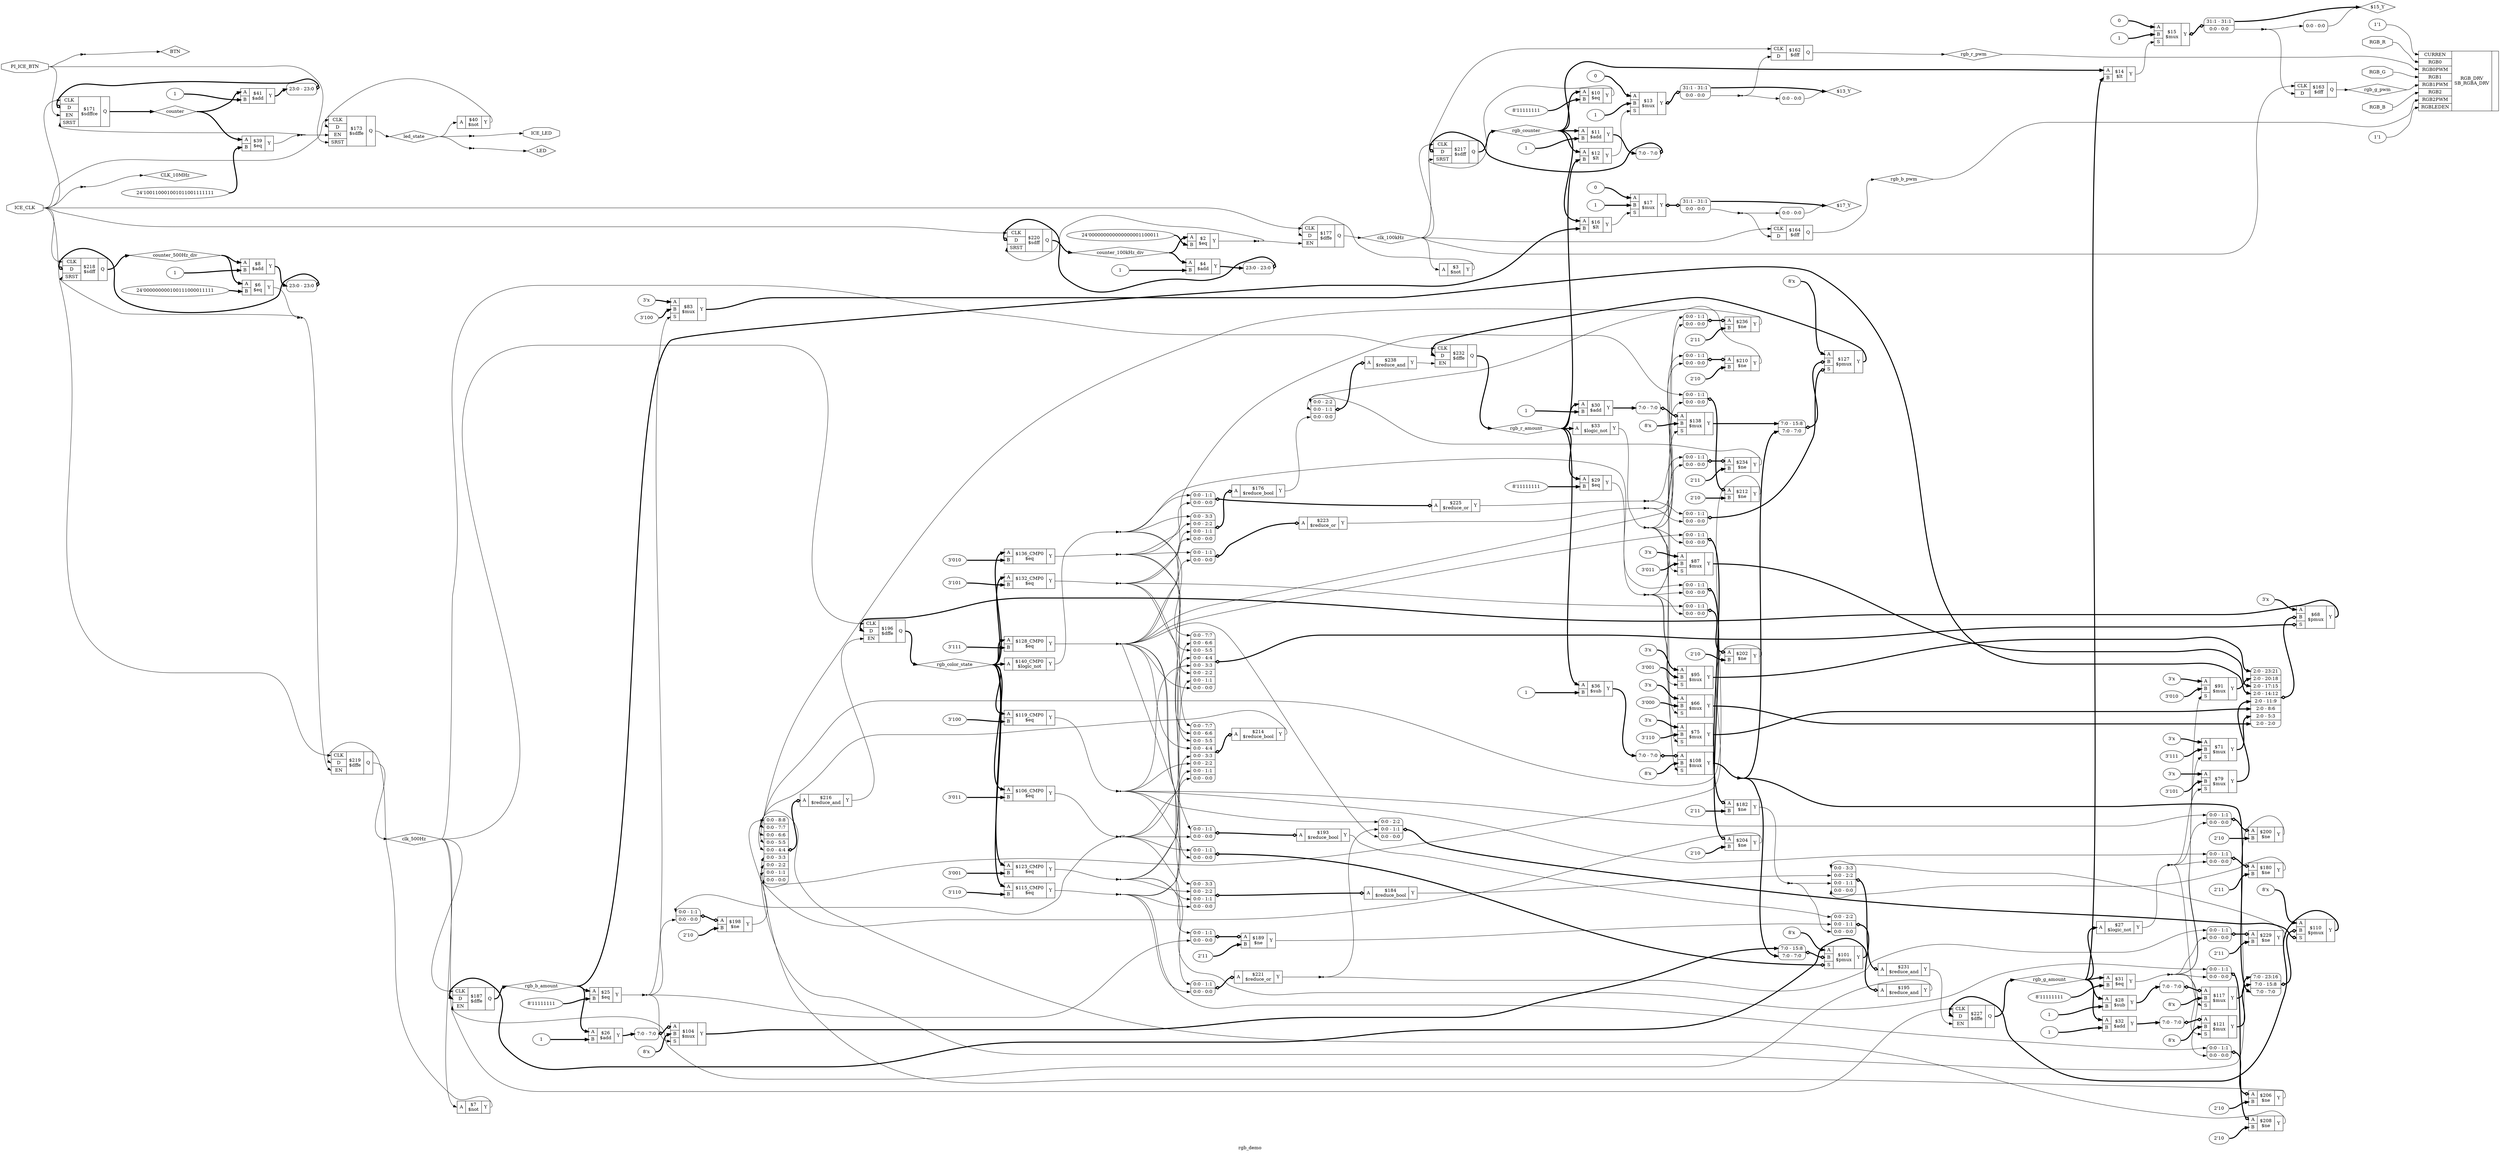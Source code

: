digraph "rgb_demo" {
label="rgb_demo";
rankdir="LR";
remincross=true;
n81 [ shape=diamond, label="BTN", color="black", fontcolor="black"];
n82 [ shape=diamond, label="CLK_10MHz", color="black", fontcolor="black"];
n83 [ shape=octagon, label="ICE_CLK", color="black", fontcolor="black"];
n84 [ shape=octagon, label="ICE_LED", color="black", fontcolor="black"];
n85 [ shape=diamond, label="LED", color="black", fontcolor="black"];
n86 [ shape=octagon, label="PI_ICE_BTN", color="black", fontcolor="black"];
n87 [ shape=octagon, label="RGB_B", color="black", fontcolor="black"];
n88 [ shape=octagon, label="RGB_G", color="black", fontcolor="black"];
n89 [ shape=octagon, label="RGB_R", color="black", fontcolor="black"];
n90 [ shape=diamond, label="clk_100kHz", color="black", fontcolor="black"];
n91 [ shape=diamond, label="clk_500Hz", color="black", fontcolor="black"];
n92 [ shape=diamond, label="counter", color="black", fontcolor="black"];
n93 [ shape=diamond, label="counter_100kHz_div", color="black", fontcolor="black"];
n94 [ shape=diamond, label="counter_500Hz_div", color="black", fontcolor="black"];
n95 [ shape=diamond, label="led_state", color="black", fontcolor="black"];
n96 [ shape=diamond, label="rgb_b_amount", color="black", fontcolor="black"];
n97 [ shape=diamond, label="rgb_b_pwm", color="black", fontcolor="black"];
n98 [ shape=diamond, label="rgb_color_state", color="black", fontcolor="black"];
n99 [ shape=diamond, label="rgb_counter", color="black", fontcolor="black"];
n100 [ shape=diamond, label="rgb_g_amount", color="black", fontcolor="black"];
n101 [ shape=diamond, label="rgb_g_pwm", color="black", fontcolor="black"];
n102 [ shape=diamond, label="rgb_r_amount", color="black", fontcolor="black"];
n103 [ shape=diamond, label="rgb_r_pwm", color="black", fontcolor="black"];
v0 [ label="1" ];
c107 [ shape=record, label="{{<p104> A|<p105> B}|$26\n$add|{<p106> Y}}",  ];
v1 [ label="1" ];
c108 [ shape=record, label="{{<p104> A|<p105> B}|$30\n$add|{<p106> Y}}",  ];
v2 [ label="1" ];
c109 [ shape=record, label="{{<p104> A|<p105> B}|$32\n$add|{<p106> Y}}",  ];
v3 [ label="1" ];
c110 [ shape=record, label="{{<p104> A|<p105> B}|$41\n$add|{<p106> Y}}",  ];
v4 [ label="1" ];
c111 [ shape=record, label="{{<p104> A|<p105> B}|$4\n$add|{<p106> Y}}",  ];
v5 [ label="1" ];
c112 [ shape=record, label="{{<p104> A|<p105> B}|$8\n$add|{<p106> Y}}",  ];
v6 [ label="1" ];
c113 [ shape=record, label="{{<p104> A|<p105> B}|$11\n$add|{<p106> Y}}",  ];
c119 [ shape=record, label="{{<p114> CLK|<p115> D|<p116> EN|<p117> SRST}|$171\n$sdffce|{<p118> Q}}",  ];
x7 [ shape=record, style=rounded, label="<s0> 23:0 - 23:0 ", color="black", fontcolor="black" ];
x7:e -> c119:p115:w [arrowhead=odiamond, arrowtail=odiamond, dir=both, color="black", fontcolor="black", style="setlinewidth(3)", label=""];
c120 [ shape=record, label="{{<p114> CLK|<p115> D|<p116> EN|<p117> SRST}|$173\n$sdffe|{<p118> Q}}",  ];
c121 [ shape=record, label="{{<p114> CLK|<p115> D|<p116> EN}|$177\n$dffe|{<p118> Q}}",  ];
c122 [ shape=record, label="{{<p114> CLK|<p115> D|<p116> EN}|$187\n$dffe|{<p118> Q}}",  ];
c123 [ shape=record, label="{{<p114> CLK|<p115> D|<p116> EN}|$196\n$dffe|{<p118> Q}}",  ];
c124 [ shape=record, label="{{<p114> CLK|<p115> D|<p117> SRST}|$217\n$sdff|{<p118> Q}}",  ];
x8 [ shape=record, style=rounded, label="<s0> 7:0 - 7:0 ", color="black", fontcolor="black" ];
x8:e -> c124:p115:w [arrowhead=odiamond, arrowtail=odiamond, dir=both, color="black", fontcolor="black", style="setlinewidth(3)", label=""];
c125 [ shape=record, label="{{<p114> CLK|<p115> D|<p117> SRST}|$218\n$sdff|{<p118> Q}}",  ];
x9 [ shape=record, style=rounded, label="<s0> 23:0 - 23:0 ", color="black", fontcolor="black" ];
x9:e -> c125:p115:w [arrowhead=odiamond, arrowtail=odiamond, dir=both, color="black", fontcolor="black", style="setlinewidth(3)", label=""];
c126 [ shape=record, label="{{<p114> CLK|<p115> D|<p116> EN}|$219\n$dffe|{<p118> Q}}",  ];
c127 [ shape=record, label="{{<p114> CLK|<p115> D|<p117> SRST}|$220\n$sdff|{<p118> Q}}",  ];
x10 [ shape=record, style=rounded, label="<s0> 23:0 - 23:0 ", color="black", fontcolor="black" ];
x10:e -> c127:p115:w [arrowhead=odiamond, arrowtail=odiamond, dir=both, color="black", fontcolor="black", style="setlinewidth(3)", label=""];
c128 [ shape=record, label="{{<p114> CLK|<p115> D|<p116> EN}|$227\n$dffe|{<p118> Q}}",  ];
c129 [ shape=record, label="{{<p114> CLK|<p115> D|<p116> EN}|$232\n$dffe|{<p118> Q}}",  ];
c130 [ shape=record, label="{{<p104> A}|$176\n$reduce_bool|{<p106> Y}}",  ];
x11 [ shape=record, style=rounded, label="<s3> 0:0 - 3:3 |<s2> 0:0 - 2:2 |<s1> 0:0 - 1:1 |<s0> 0:0 - 0:0 ", color="black", fontcolor="black" ];
x11:e -> c130:p104:w [arrowhead=odiamond, arrowtail=odiamond, dir=both, color="black", fontcolor="black", style="setlinewidth(3)", label=""];
v13 [ label="2'11" ];
c131 [ shape=record, label="{{<p104> A|<p105> B}|$180\n$ne|{<p106> Y}}",  ];
x12 [ shape=record, style=rounded, label="<s1> 0:0 - 1:1 |<s0> 0:0 - 0:0 ", color="black", fontcolor="black" ];
x12:e -> c131:p104:w [arrowhead=odiamond, arrowtail=odiamond, dir=both, color="black", fontcolor="black", style="setlinewidth(3)", label=""];
v15 [ label="2'11" ];
c132 [ shape=record, label="{{<p104> A|<p105> B}|$182\n$ne|{<p106> Y}}",  ];
x14 [ shape=record, style=rounded, label="<s1> 0:0 - 1:1 |<s0> 0:0 - 0:0 ", color="black", fontcolor="black" ];
x14:e -> c132:p104:w [arrowhead=odiamond, arrowtail=odiamond, dir=both, color="black", fontcolor="black", style="setlinewidth(3)", label=""];
c133 [ shape=record, label="{{<p104> A}|$184\n$reduce_bool|{<p106> Y}}",  ];
x16 [ shape=record, style=rounded, label="<s3> 0:0 - 3:3 |<s2> 0:0 - 2:2 |<s1> 0:0 - 1:1 |<s0> 0:0 - 0:0 ", color="black", fontcolor="black" ];
x16:e -> c133:p104:w [arrowhead=odiamond, arrowtail=odiamond, dir=both, color="black", fontcolor="black", style="setlinewidth(3)", label=""];
v18 [ label="2'11" ];
c134 [ shape=record, label="{{<p104> A|<p105> B}|$189\n$ne|{<p106> Y}}",  ];
x17 [ shape=record, style=rounded, label="<s1> 0:0 - 1:1 |<s0> 0:0 - 0:0 ", color="black", fontcolor="black" ];
x17:e -> c134:p104:w [arrowhead=odiamond, arrowtail=odiamond, dir=both, color="black", fontcolor="black", style="setlinewidth(3)", label=""];
c135 [ shape=record, label="{{<p104> A}|$193\n$reduce_bool|{<p106> Y}}",  ];
x19 [ shape=record, style=rounded, label="<s1> 0:0 - 1:1 |<s0> 0:0 - 0:0 ", color="black", fontcolor="black" ];
x19:e -> c135:p104:w [arrowhead=odiamond, arrowtail=odiamond, dir=both, color="black", fontcolor="black", style="setlinewidth(3)", label=""];
v21 [ label="2'10" ];
c136 [ shape=record, label="{{<p104> A|<p105> B}|$198\n$ne|{<p106> Y}}",  ];
x20 [ shape=record, style=rounded, label="<s1> 0:0 - 1:1 |<s0> 0:0 - 0:0 ", color="black", fontcolor="black" ];
x20:e -> c136:p104:w [arrowhead=odiamond, arrowtail=odiamond, dir=both, color="black", fontcolor="black", style="setlinewidth(3)", label=""];
v23 [ label="2'10" ];
c137 [ shape=record, label="{{<p104> A|<p105> B}|$200\n$ne|{<p106> Y}}",  ];
x22 [ shape=record, style=rounded, label="<s1> 0:0 - 1:1 |<s0> 0:0 - 0:0 ", color="black", fontcolor="black" ];
x22:e -> c137:p104:w [arrowhead=odiamond, arrowtail=odiamond, dir=both, color="black", fontcolor="black", style="setlinewidth(3)", label=""];
v25 [ label="2'10" ];
c138 [ shape=record, label="{{<p104> A|<p105> B}|$202\n$ne|{<p106> Y}}",  ];
x24 [ shape=record, style=rounded, label="<s1> 0:0 - 1:1 |<s0> 0:0 - 0:0 ", color="black", fontcolor="black" ];
x24:e -> c138:p104:w [arrowhead=odiamond, arrowtail=odiamond, dir=both, color="black", fontcolor="black", style="setlinewidth(3)", label=""];
v27 [ label="2'10" ];
c139 [ shape=record, label="{{<p104> A|<p105> B}|$204\n$ne|{<p106> Y}}",  ];
x26 [ shape=record, style=rounded, label="<s1> 0:0 - 1:1 |<s0> 0:0 - 0:0 ", color="black", fontcolor="black" ];
x26:e -> c139:p104:w [arrowhead=odiamond, arrowtail=odiamond, dir=both, color="black", fontcolor="black", style="setlinewidth(3)", label=""];
v29 [ label="2'10" ];
c140 [ shape=record, label="{{<p104> A|<p105> B}|$206\n$ne|{<p106> Y}}",  ];
x28 [ shape=record, style=rounded, label="<s1> 0:0 - 1:1 |<s0> 0:0 - 0:0 ", color="black", fontcolor="black" ];
x28:e -> c140:p104:w [arrowhead=odiamond, arrowtail=odiamond, dir=both, color="black", fontcolor="black", style="setlinewidth(3)", label=""];
v31 [ label="2'10" ];
c141 [ shape=record, label="{{<p104> A|<p105> B}|$208\n$ne|{<p106> Y}}",  ];
x30 [ shape=record, style=rounded, label="<s1> 0:0 - 1:1 |<s0> 0:0 - 0:0 ", color="black", fontcolor="black" ];
x30:e -> c141:p104:w [arrowhead=odiamond, arrowtail=odiamond, dir=both, color="black", fontcolor="black", style="setlinewidth(3)", label=""];
v33 [ label="2'10" ];
c142 [ shape=record, label="{{<p104> A|<p105> B}|$210\n$ne|{<p106> Y}}",  ];
x32 [ shape=record, style=rounded, label="<s1> 0:0 - 1:1 |<s0> 0:0 - 0:0 ", color="black", fontcolor="black" ];
x32:e -> c142:p104:w [arrowhead=odiamond, arrowtail=odiamond, dir=both, color="black", fontcolor="black", style="setlinewidth(3)", label=""];
v35 [ label="2'10" ];
c143 [ shape=record, label="{{<p104> A|<p105> B}|$212\n$ne|{<p106> Y}}",  ];
x34 [ shape=record, style=rounded, label="<s1> 0:0 - 1:1 |<s0> 0:0 - 0:0 ", color="black", fontcolor="black" ];
x34:e -> c143:p104:w [arrowhead=odiamond, arrowtail=odiamond, dir=both, color="black", fontcolor="black", style="setlinewidth(3)", label=""];
c144 [ shape=record, label="{{<p104> A}|$214\n$reduce_bool|{<p106> Y}}",  ];
x36 [ shape=record, style=rounded, label="<s7> 0:0 - 7:7 |<s6> 0:0 - 6:6 |<s5> 0:0 - 5:5 |<s4> 0:0 - 4:4 |<s3> 0:0 - 3:3 |<s2> 0:0 - 2:2 |<s1> 0:0 - 1:1 |<s0> 0:0 - 0:0 ", color="black", fontcolor="black" ];
x36:e -> c144:p104:w [arrowhead=odiamond, arrowtail=odiamond, dir=both, color="black", fontcolor="black", style="setlinewidth(3)", label=""];
v38 [ label="2'11" ];
c145 [ shape=record, label="{{<p104> A|<p105> B}|$229\n$ne|{<p106> Y}}",  ];
x37 [ shape=record, style=rounded, label="<s1> 0:0 - 1:1 |<s0> 0:0 - 0:0 ", color="black", fontcolor="black" ];
x37:e -> c145:p104:w [arrowhead=odiamond, arrowtail=odiamond, dir=both, color="black", fontcolor="black", style="setlinewidth(3)", label=""];
v40 [ label="2'11" ];
c146 [ shape=record, label="{{<p104> A|<p105> B}|$234\n$ne|{<p106> Y}}",  ];
x39 [ shape=record, style=rounded, label="<s1> 0:0 - 1:1 |<s0> 0:0 - 0:0 ", color="black", fontcolor="black" ];
x39:e -> c146:p104:w [arrowhead=odiamond, arrowtail=odiamond, dir=both, color="black", fontcolor="black", style="setlinewidth(3)", label=""];
v42 [ label="2'11" ];
c147 [ shape=record, label="{{<p104> A|<p105> B}|$236\n$ne|{<p106> Y}}",  ];
x41 [ shape=record, style=rounded, label="<s1> 0:0 - 1:1 |<s0> 0:0 - 0:0 ", color="black", fontcolor="black" ];
x41:e -> c147:p104:w [arrowhead=odiamond, arrowtail=odiamond, dir=both, color="black", fontcolor="black", style="setlinewidth(3)", label=""];
c148 [ shape=record, label="{{<p104> A}|$195\n$reduce_and|{<p106> Y}}",  ];
x43 [ shape=record, style=rounded, label="<s2> 0:0 - 2:2 |<s1> 0:0 - 1:1 |<s0> 0:0 - 0:0 ", color="black", fontcolor="black" ];
x43:e -> c148:p104:w [arrowhead=odiamond, arrowtail=odiamond, dir=both, color="black", fontcolor="black", style="setlinewidth(3)", label=""];
c149 [ shape=record, label="{{<p104> A}|$216\n$reduce_and|{<p106> Y}}",  ];
x44 [ shape=record, style=rounded, label="<s8> 0:0 - 8:8 |<s7> 0:0 - 7:7 |<s6> 0:0 - 6:6 |<s5> 0:0 - 5:5 |<s4> 0:0 - 4:4 |<s3> 0:0 - 3:3 |<s2> 0:0 - 2:2 |<s1> 0:0 - 1:1 |<s0> 0:0 - 0:0 ", color="black", fontcolor="black" ];
x44:e -> c149:p104:w [arrowhead=odiamond, arrowtail=odiamond, dir=both, color="black", fontcolor="black", style="setlinewidth(3)", label=""];
c150 [ shape=record, label="{{<p104> A}|$231\n$reduce_and|{<p106> Y}}",  ];
x45 [ shape=record, style=rounded, label="<s3> 0:0 - 3:3 |<s2> 0:0 - 2:2 |<s1> 0:0 - 1:1 |<s0> 0:0 - 0:0 ", color="black", fontcolor="black" ];
x45:e -> c150:p104:w [arrowhead=odiamond, arrowtail=odiamond, dir=both, color="black", fontcolor="black", style="setlinewidth(3)", label=""];
c151 [ shape=record, label="{{<p104> A}|$238\n$reduce_and|{<p106> Y}}",  ];
x46 [ shape=record, style=rounded, label="<s2> 0:0 - 2:2 |<s1> 0:0 - 1:1 |<s0> 0:0 - 0:0 ", color="black", fontcolor="black" ];
x46:e -> c151:p104:w [arrowhead=odiamond, arrowtail=odiamond, dir=both, color="black", fontcolor="black", style="setlinewidth(3)", label=""];
c152 [ shape=record, label="{{<p104> A}|$221\n$reduce_or|{<p106> Y}}",  ];
x47 [ shape=record, style=rounded, label="<s1> 0:0 - 1:1 |<s0> 0:0 - 0:0 ", color="black", fontcolor="black" ];
x47:e -> c152:p104:w [arrowhead=odiamond, arrowtail=odiamond, dir=both, color="black", fontcolor="black", style="setlinewidth(3)", label=""];
c153 [ shape=record, label="{{<p104> A}|$223\n$reduce_or|{<p106> Y}}",  ];
x48 [ shape=record, style=rounded, label="<s1> 0:0 - 1:1 |<s0> 0:0 - 0:0 ", color="black", fontcolor="black" ];
x48:e -> c153:p104:w [arrowhead=odiamond, arrowtail=odiamond, dir=both, color="black", fontcolor="black", style="setlinewidth(3)", label=""];
c154 [ shape=record, label="{{<p104> A}|$225\n$reduce_or|{<p106> Y}}",  ];
x49 [ shape=record, style=rounded, label="<s1> 0:0 - 1:1 |<s0> 0:0 - 0:0 ", color="black", fontcolor="black" ];
x49:e -> c154:p104:w [arrowhead=odiamond, arrowtail=odiamond, dir=both, color="black", fontcolor="black", style="setlinewidth(3)", label=""];
v50 [ label="8'11111111" ];
c155 [ shape=record, label="{{<p104> A|<p105> B}|$25\n$eq|{<p106> Y}}",  ];
c156 [ shape=record, label="{{<p104> A}|$27\n$logic_not|{<p106> Y}}",  ];
v51 [ label="8'11111111" ];
c157 [ shape=record, label="{{<p104> A|<p105> B}|$29\n$eq|{<p106> Y}}",  ];
v52 [ label="8'11111111" ];
c158 [ shape=record, label="{{<p104> A|<p105> B}|$31\n$eq|{<p106> Y}}",  ];
c159 [ shape=record, label="{{<p104> A}|$33\n$logic_not|{<p106> Y}}",  ];
v53 [ label="24'100110001001011001111111" ];
c160 [ shape=record, label="{{<p104> A|<p105> B}|$39\n$eq|{<p106> Y}}",  ];
v54 [ label="24'000000000000000001100011" ];
c161 [ shape=record, label="{{<p104> A|<p105> B}|$2\n$eq|{<p106> Y}}",  ];
v55 [ label="24'000000000100111000011111" ];
c162 [ shape=record, label="{{<p104> A|<p105> B}|$6\n$eq|{<p106> Y}}",  ];
v56 [ label="8'11111111" ];
c163 [ shape=record, label="{{<p104> A|<p105> B}|$10\n$eq|{<p106> Y}}",  ];
c164 [ shape=record, label="{{<p104> A|<p105> B}|$12\n$lt|{<p106> Y}}",  ];
c165 [ shape=record, label="{{<p104> A|<p105> B}|$14\n$lt|{<p106> Y}}",  ];
c166 [ shape=record, label="{{<p104> A|<p105> B}|$16\n$lt|{<p106> Y}}",  ];
c167 [ shape=record, label="{{<p104> A}|$40\n$not|{<p106> Y}}",  ];
c168 [ shape=record, label="{{<p104> A}|$3\n$not|{<p106> Y}}",  ];
c169 [ shape=record, label="{{<p104> A}|$7\n$not|{<p106> Y}}",  ];
c170 [ shape=record, label="{{<p114> CLK|<p115> D}|$162\n$dff|{<p118> Q}}",  ];
c171 [ shape=record, label="{{<p114> CLK|<p115> D}|$163\n$dff|{<p118> Q}}",  ];
c172 [ shape=record, label="{{<p114> CLK|<p115> D}|$164\n$dff|{<p118> Q}}",  ];
v57 [ label="8'x" ];
c174 [ shape=record, label="{{<p104> A|<p105> B|<p173> S}|$101\n$pmux|{<p106> Y}}",  ];
x58 [ shape=record, style=rounded, label="<s1> 7:0 - 15:8 |<s0> 7:0 - 7:0 ", color="black", fontcolor="black" ];
x58:e -> c174:p105:w [arrowhead=odiamond, arrowtail=odiamond, dir=both, color="black", fontcolor="black", style="setlinewidth(3)", label=""];
x59 [ shape=record, style=rounded, label="<s1> 0:0 - 1:1 |<s0> 0:0 - 0:0 ", color="black", fontcolor="black" ];
x59:e -> c174:p173:w [arrowhead=odiamond, arrowtail=odiamond, dir=both, color="black", fontcolor="black", style="setlinewidth(3)", label=""];
v61 [ label="8'x" ];
c175 [ shape=record, label="{{<p104> A|<p105> B|<p173> S}|$104\n$mux|{<p106> Y}}",  ];
x60 [ shape=record, style=rounded, label="<s0> 7:0 - 7:0 ", color="black", fontcolor="black" ];
x60:e -> c175:p104:w [arrowhead=odiamond, arrowtail=odiamond, dir=both, color="black", fontcolor="black", style="setlinewidth(3)", label=""];
v62 [ label="3'011" ];
c176 [ shape=record, label="{{<p104> A|<p105> B}|$106_CMP0\n$eq|{<p106> Y}}",  ];
v64 [ label="8'x" ];
c177 [ shape=record, label="{{<p104> A|<p105> B|<p173> S}|$108\n$mux|{<p106> Y}}",  ];
x63 [ shape=record, style=rounded, label="<s0> 7:0 - 7:0 ", color="black", fontcolor="black" ];
x63:e -> c177:p104:w [arrowhead=odiamond, arrowtail=odiamond, dir=both, color="black", fontcolor="black", style="setlinewidth(3)", label=""];
v65 [ label="8'x" ];
c178 [ shape=record, label="{{<p104> A|<p105> B|<p173> S}|$110\n$pmux|{<p106> Y}}",  ];
x66 [ shape=record, style=rounded, label="<s2> 7:0 - 23:16 |<s1> 7:0 - 15:8 |<s0> 7:0 - 7:0 ", color="black", fontcolor="black" ];
x66:e -> c178:p105:w [arrowhead=odiamond, arrowtail=odiamond, dir=both, color="black", fontcolor="black", style="setlinewidth(3)", label=""];
x67 [ shape=record, style=rounded, label="<s2> 0:0 - 2:2 |<s1> 0:0 - 1:1 |<s0> 0:0 - 0:0 ", color="black", fontcolor="black" ];
x67:e -> c178:p173:w [arrowhead=odiamond, arrowtail=odiamond, dir=both, color="black", fontcolor="black", style="setlinewidth(3)", label=""];
v68 [ label="3'110" ];
c179 [ shape=record, label="{{<p104> A|<p105> B}|$115_CMP0\n$eq|{<p106> Y}}",  ];
v70 [ label="8'x" ];
c180 [ shape=record, label="{{<p104> A|<p105> B|<p173> S}|$117\n$mux|{<p106> Y}}",  ];
x69 [ shape=record, style=rounded, label="<s0> 7:0 - 7:0 ", color="black", fontcolor="black" ];
x69:e -> c180:p104:w [arrowhead=odiamond, arrowtail=odiamond, dir=both, color="black", fontcolor="black", style="setlinewidth(3)", label=""];
v71 [ label="3'100" ];
c181 [ shape=record, label="{{<p104> A|<p105> B}|$119_CMP0\n$eq|{<p106> Y}}",  ];
v73 [ label="8'x" ];
c182 [ shape=record, label="{{<p104> A|<p105> B|<p173> S}|$121\n$mux|{<p106> Y}}",  ];
x72 [ shape=record, style=rounded, label="<s0> 7:0 - 7:0 ", color="black", fontcolor="black" ];
x72:e -> c182:p104:w [arrowhead=odiamond, arrowtail=odiamond, dir=both, color="black", fontcolor="black", style="setlinewidth(3)", label=""];
v74 [ label="3'001" ];
c183 [ shape=record, label="{{<p104> A|<p105> B}|$123_CMP0\n$eq|{<p106> Y}}",  ];
v75 [ label="8'x" ];
c184 [ shape=record, label="{{<p104> A|<p105> B|<p173> S}|$127\n$pmux|{<p106> Y}}",  ];
x76 [ shape=record, style=rounded, label="<s1> 7:0 - 15:8 |<s0> 7:0 - 7:0 ", color="black", fontcolor="black" ];
x76:e -> c184:p105:w [arrowhead=odiamond, arrowtail=odiamond, dir=both, color="black", fontcolor="black", style="setlinewidth(3)", label=""];
x77 [ shape=record, style=rounded, label="<s1> 0:0 - 1:1 |<s0> 0:0 - 0:0 ", color="black", fontcolor="black" ];
x77:e -> c184:p173:w [arrowhead=odiamond, arrowtail=odiamond, dir=both, color="black", fontcolor="black", style="setlinewidth(3)", label=""];
v78 [ label="3'111" ];
c185 [ shape=record, label="{{<p104> A|<p105> B}|$128_CMP0\n$eq|{<p106> Y}}",  ];
v79 [ label="3'101" ];
c186 [ shape=record, label="{{<p104> A|<p105> B}|$132_CMP0\n$eq|{<p106> Y}}",  ];
v80 [ label="3'010" ];
c187 [ shape=record, label="{{<p104> A|<p105> B}|$136_CMP0\n$eq|{<p106> Y}}",  ];
v82 [ label="8'x" ];
c188 [ shape=record, label="{{<p104> A|<p105> B|<p173> S}|$138\n$mux|{<p106> Y}}",  ];
x81 [ shape=record, style=rounded, label="<s0> 7:0 - 7:0 ", color="black", fontcolor="black" ];
x81:e -> c188:p104:w [arrowhead=odiamond, arrowtail=odiamond, dir=both, color="black", fontcolor="black", style="setlinewidth(3)", label=""];
c189 [ shape=record, label="{{<p104> A}|$140_CMP0\n$logic_not|{<p106> Y}}",  ];
v83 [ label="3'x" ];
v84 [ label="3'000" ];
c190 [ shape=record, label="{{<p104> A|<p105> B|<p173> S}|$66\n$mux|{<p106> Y}}",  ];
v85 [ label="3'x" ];
c191 [ shape=record, label="{{<p104> A|<p105> B|<p173> S}|$68\n$pmux|{<p106> Y}}",  ];
x86 [ shape=record, style=rounded, label="<s7> 2:0 - 23:21 |<s6> 2:0 - 20:18 |<s5> 2:0 - 17:15 |<s4> 2:0 - 14:12 |<s3> 2:0 - 11:9 |<s2> 2:0 - 8:6 |<s1> 2:0 - 5:3 |<s0> 2:0 - 2:0 ", color="black", fontcolor="black" ];
x86:e -> c191:p105:w [arrowhead=odiamond, arrowtail=odiamond, dir=both, color="black", fontcolor="black", style="setlinewidth(3)", label=""];
x87 [ shape=record, style=rounded, label="<s7> 0:0 - 7:7 |<s6> 0:0 - 6:6 |<s5> 0:0 - 5:5 |<s4> 0:0 - 4:4 |<s3> 0:0 - 3:3 |<s2> 0:0 - 2:2 |<s1> 0:0 - 1:1 |<s0> 0:0 - 0:0 ", color="black", fontcolor="black" ];
x87:e -> c191:p173:w [arrowhead=odiamond, arrowtail=odiamond, dir=both, color="black", fontcolor="black", style="setlinewidth(3)", label=""];
v88 [ label="3'x" ];
v89 [ label="3'111" ];
c192 [ shape=record, label="{{<p104> A|<p105> B|<p173> S}|$71\n$mux|{<p106> Y}}",  ];
v90 [ label="3'x" ];
v91 [ label="3'110" ];
c193 [ shape=record, label="{{<p104> A|<p105> B|<p173> S}|$75\n$mux|{<p106> Y}}",  ];
v92 [ label="3'x" ];
v93 [ label="3'101" ];
c194 [ shape=record, label="{{<p104> A|<p105> B|<p173> S}|$79\n$mux|{<p106> Y}}",  ];
v94 [ label="3'x" ];
v95 [ label="3'100" ];
c195 [ shape=record, label="{{<p104> A|<p105> B|<p173> S}|$83\n$mux|{<p106> Y}}",  ];
v96 [ label="3'x" ];
v97 [ label="3'011" ];
c196 [ shape=record, label="{{<p104> A|<p105> B|<p173> S}|$87\n$mux|{<p106> Y}}",  ];
v98 [ label="3'x" ];
v99 [ label="3'010" ];
c197 [ shape=record, label="{{<p104> A|<p105> B|<p173> S}|$91\n$mux|{<p106> Y}}",  ];
v100 [ label="3'x" ];
v101 [ label="3'001" ];
c198 [ shape=record, label="{{<p104> A|<p105> B|<p173> S}|$95\n$mux|{<p106> Y}}",  ];
v102 [ label="1" ];
c199 [ shape=record, label="{{<p104> A|<p105> B}|$28\n$sub|{<p106> Y}}",  ];
v103 [ label="1" ];
c200 [ shape=record, label="{{<p104> A|<p105> B}|$36\n$sub|{<p106> Y}}",  ];
v104 [ label="0" ];
v105 [ label="1" ];
c201 [ shape=record, label="{{<p104> A|<p105> B|<p173> S}|$13\n$mux|{<p106> Y}}",  ];
x106 [ shape=record, style=rounded, label="<s1> 31:1 - 31:1 |<s0> 0:0 - 0:0 ", color="black", fontcolor="black" ];
c201:p106:e -> x106:w [arrowhead=odiamond, arrowtail=odiamond, dir=both, color="black", fontcolor="black", style="setlinewidth(3)", label=""];
v107 [ label="0" ];
v108 [ label="1" ];
c202 [ shape=record, label="{{<p104> A|<p105> B|<p173> S}|$15\n$mux|{<p106> Y}}",  ];
x109 [ shape=record, style=rounded, label="<s1> 31:1 - 31:1 |<s0> 0:0 - 0:0 ", color="black", fontcolor="black" ];
c202:p106:e -> x109:w [arrowhead=odiamond, arrowtail=odiamond, dir=both, color="black", fontcolor="black", style="setlinewidth(3)", label=""];
v110 [ label="0" ];
v111 [ label="1" ];
c203 [ shape=record, label="{{<p104> A|<p105> B|<p173> S}|$17\n$mux|{<p106> Y}}",  ];
x112 [ shape=record, style=rounded, label="<s1> 31:1 - 31:1 |<s0> 0:0 - 0:0 ", color="black", fontcolor="black" ];
c203:p106:e -> x112:w [arrowhead=odiamond, arrowtail=odiamond, dir=both, color="black", fontcolor="black", style="setlinewidth(3)", label=""];
v113 [ label="1'1" ];
v114 [ label="1'1" ];
c212 [ shape=record, label="{{<p204> CURREN|<p205> RGB0|<p206> RGB0PWM|<p207> RGB1|<p208> RGB1PWM|<p209> RGB2|<p210> RGB2PWM|<p211> RGBLEDEN}|RGB_DRV\nSB_RGBA_DRV|{}}",  ];
x115 [ shape=record, style=rounded, label="<s0> 0:0 - 0:0 ", color="black", fontcolor="black" ];
x116 [ shape=record, style=rounded, label="<s0> 0:0 - 0:0 ", color="black", fontcolor="black" ];
x117 [ shape=record, style=rounded, label="<s0> 0:0 - 0:0 ", color="black", fontcolor="black" ];
x118 [shape=point, ];
x119 [shape=point, ];
x120 [shape=point, ];
x121 [shape=point, ];
c174:p106:e -> c122:p115:w [color="black", fontcolor="black", style="setlinewidth(3)", label=""];
c107:p106:e -> x60:s0:w [color="black", fontcolor="black", style="setlinewidth(3)", label=""];
c128:p118:e -> n100:w [color="black", fontcolor="black", style="setlinewidth(3)", label=""];
n100:e -> c109:p104:w [color="black", fontcolor="black", style="setlinewidth(3)", label=""];
n100:e -> c156:p104:w [color="black", fontcolor="black", style="setlinewidth(3)", label=""];
n100:e -> c158:p104:w [color="black", fontcolor="black", style="setlinewidth(3)", label=""];
n100:e -> c165:p105:w [color="black", fontcolor="black", style="setlinewidth(3)", label=""];
n100:e -> c199:p104:w [color="black", fontcolor="black", style="setlinewidth(3)", label=""];
c171:p118:e -> n101:w [color="black", fontcolor="black", label=""];
n101:e -> c212:p208:w [color="black", fontcolor="black", label=""];
c129:p118:e -> n102:w [color="black", fontcolor="black", style="setlinewidth(3)", label=""];
n102:e -> c108:p104:w [color="black", fontcolor="black", style="setlinewidth(3)", label=""];
n102:e -> c157:p104:w [color="black", fontcolor="black", style="setlinewidth(3)", label=""];
n102:e -> c159:p104:w [color="black", fontcolor="black", style="setlinewidth(3)", label=""];
n102:e -> c164:p105:w [color="black", fontcolor="black", style="setlinewidth(3)", label=""];
n102:e -> c200:p104:w [color="black", fontcolor="black", style="setlinewidth(3)", label=""];
c170:p118:e -> n103:w [color="black", fontcolor="black", label=""];
n103:e -> c212:p206:w [color="black", fontcolor="black", label=""];
c110:p106:e -> x7:s0:w [color="black", fontcolor="black", style="setlinewidth(3)", label=""];
c111:p106:e -> x10:s0:w [color="black", fontcolor="black", style="setlinewidth(3)", label=""];
c112:p106:e -> x9:s0:w [color="black", fontcolor="black", style="setlinewidth(3)", label=""];
c113:p106:e -> x8:s0:w [color="black", fontcolor="black", style="setlinewidth(3)", label=""];
c130:p106:e -> x46:s0:w [color="black", fontcolor="black", label=""];
c131:p106:e -> x45:s0:w [color="black", fontcolor="black", label=""];
n17 [ shape=point ];
c132:p106:e -> n17:w [color="black", fontcolor="black", label=""];
n17:e -> x43:s0:w [color="black", fontcolor="black", label=""];
n17:e -> x45:s1:w [color="black", fontcolor="black", label=""];
c133:p106:e -> x45:s2:w [color="black", fontcolor="black", label=""];
c134:p106:e -> x43:s1:w [color="black", fontcolor="black", label=""];
n2 [ shape=point ];
x112:s0:e -> n2:w [color="black", fontcolor="black", label=""];
n2:e -> c172:p115:w [color="black", fontcolor="black", label=""];
n2:e -> x117:w [color="black", fontcolor="black", label=""];
c135:p106:e -> x43:s2:w [color="black", fontcolor="black", label=""];
c136:p106:e -> x44:s8:w [color="black", fontcolor="black", label=""];
c137:p106:e -> x44:s2:w [color="black", fontcolor="black", label=""];
c138:p106:e -> x44:s0:w [color="black", fontcolor="black", label=""];
c139:p106:e -> x44:s1:w [color="black", fontcolor="black", label=""];
c140:p106:e -> x44:s3:w [color="black", fontcolor="black", label=""];
c141:p106:e -> x44:s4:w [color="black", fontcolor="black", label=""];
c142:p106:e -> x44:s5:w [color="black", fontcolor="black", label=""];
c143:p106:e -> x44:s6:w [color="black", fontcolor="black", label=""];
c144:p106:e -> x44:s7:w [color="black", fontcolor="black", label=""];
c191:p106:e -> c123:p115:w [color="black", fontcolor="black", style="setlinewidth(3)", label=""];
c145:p106:e -> x45:s3:w [color="black", fontcolor="black", label=""];
c146:p106:e -> x46:s2:w [color="black", fontcolor="black", label=""];
c147:p106:e -> x46:s1:w [color="black", fontcolor="black", label=""];
c148:p106:e -> c122:p116:w [color="black", fontcolor="black", label=""];
c149:p106:e -> c123:p116:w [color="black", fontcolor="black", label=""];
c150:p106:e -> c128:p116:w [color="black", fontcolor="black", label=""];
c151:p106:e -> c129:p116:w [color="black", fontcolor="black", label=""];
n37 [ shape=point ];
c152:p106:e -> n37:w [color="black", fontcolor="black", label=""];
n37:e -> x37:s1:w [color="black", fontcolor="black", label=""];
n37:e -> x67:s1:w [color="black", fontcolor="black", label=""];
n38 [ shape=point ];
c153:p106:e -> n38:w [color="black", fontcolor="black", label=""];
n38:e -> x41:s1:w [color="black", fontcolor="black", label=""];
n38:e -> x77:s0:w [color="black", fontcolor="black", label=""];
n39 [ shape=point ];
c154:p106:e -> n39:w [color="black", fontcolor="black", label=""];
n39:e -> x39:s1:w [color="black", fontcolor="black", label=""];
n39:e -> x77:s1:w [color="black", fontcolor="black", label=""];
c178:p106:e -> c128:p115:w [color="black", fontcolor="black", style="setlinewidth(3)", label=""];
n40 [ shape=point ];
c157:p106:e -> n40:w [color="black", fontcolor="black", label=""];
n40:e -> c188:p173:w [color="black", fontcolor="black", label=""];
n40:e -> c193:p173:w [color="black", fontcolor="black", label=""];
n40:e -> c198:p173:w [color="black", fontcolor="black", label=""];
n40:e -> x24:s0:w [color="black", fontcolor="black", label=""];
n40:e -> x26:s0:w [color="black", fontcolor="black", label=""];
n40:e -> x39:s0:w [color="black", fontcolor="black", label=""];
n41 [ shape=point ];
c158:p106:e -> n41:w [color="black", fontcolor="black", label=""];
n41:e -> c182:p173:w [color="black", fontcolor="black", label=""];
n41:e -> c192:p173:w [color="black", fontcolor="black", label=""];
n41:e -> c197:p173:w [color="black", fontcolor="black", label=""];
n41:e -> x28:s0:w [color="black", fontcolor="black", label=""];
n41:e -> x30:s0:w [color="black", fontcolor="black", label=""];
n41:e -> x37:s0:w [color="black", fontcolor="black", label=""];
n42 [ shape=point ];
c159:p106:e -> n42:w [color="black", fontcolor="black", label=""];
n42:e -> c177:p173:w [color="black", fontcolor="black", label=""];
n42:e -> c190:p173:w [color="black", fontcolor="black", label=""];
n42:e -> c196:p173:w [color="black", fontcolor="black", label=""];
n42:e -> x14:s0:w [color="black", fontcolor="black", label=""];
n42:e -> x32:s0:w [color="black", fontcolor="black", label=""];
n42:e -> x34:s0:w [color="black", fontcolor="black", label=""];
n42:e -> x41:s0:w [color="black", fontcolor="black", label=""];
n43 [ shape=point ];
c155:p106:e -> n43:w [color="black", fontcolor="black", label=""];
n43:e -> c175:p173:w [color="black", fontcolor="black", label=""];
n43:e -> c195:p173:w [color="black", fontcolor="black", label=""];
n43:e -> x17:s0:w [color="black", fontcolor="black", label=""];
n43:e -> x20:s0:w [color="black", fontcolor="black", label=""];
n44 [ shape=point ];
c156:p106:e -> n44:w [color="black", fontcolor="black", label=""];
n44:e -> c180:p173:w [color="black", fontcolor="black", label=""];
n44:e -> c194:p173:w [color="black", fontcolor="black", label=""];
n44:e -> x12:s0:w [color="black", fontcolor="black", label=""];
n44:e -> x22:s0:w [color="black", fontcolor="black", label=""];
n45 [ shape=point ];
c160:p106:e -> n45:w [color="black", fontcolor="black", label=""];
n45:e -> c119:p117:w [color="black", fontcolor="black", label=""];
n45:e -> c120:p116:w [color="black", fontcolor="black", label=""];
n46 [ shape=point ];
c161:p106:e -> n46:w [color="black", fontcolor="black", label=""];
n46:e -> c121:p116:w [color="black", fontcolor="black", label=""];
n46:e -> c127:p117:w [color="black", fontcolor="black", label=""];
n47 [ shape=point ];
c162:p106:e -> n47:w [color="black", fontcolor="black", label=""];
n47:e -> c125:p117:w [color="black", fontcolor="black", label=""];
n47:e -> c126:p116:w [color="black", fontcolor="black", label=""];
c163:p106:e -> c124:p117:w [color="black", fontcolor="black", label=""];
c164:p106:e -> c201:p173:w [color="black", fontcolor="black", label=""];
n5 [ shape=point ];
x109:s0:e -> n5:w [color="black", fontcolor="black", label=""];
n5:e -> c171:p115:w [color="black", fontcolor="black", label=""];
n5:e -> x116:w [color="black", fontcolor="black", label=""];
c165:p106:e -> c202:p173:w [color="black", fontcolor="black", label=""];
c166:p106:e -> c203:p173:w [color="black", fontcolor="black", label=""];
c167:p106:e -> c120:p115:w [color="black", fontcolor="black", label=""];
c168:p106:e -> c121:p115:w [color="black", fontcolor="black", label=""];
c169:p106:e -> c126:p115:w [color="black", fontcolor="black", label=""];
n55 [ shape=point ];
c185:p106:e -> n55:w [color="black", fontcolor="black", label=""];
n55:e -> x11:s0:w [color="black", fontcolor="black", label=""];
n55:e -> x14:s1:w [color="black", fontcolor="black", label=""];
n55:e -> x16:s3:w [color="black", fontcolor="black", label=""];
n55:e -> x19:s1:w [color="black", fontcolor="black", label=""];
n55:e -> x32:s1:w [color="black", fontcolor="black", label=""];
n55:e -> x36:s4:w [color="black", fontcolor="black", label=""];
n55:e -> x48:s0:w [color="black", fontcolor="black", label=""];
n55:e -> x59:s0:w [color="black", fontcolor="black", label=""];
n55:e -> x67:s0:w [color="black", fontcolor="black", label=""];
n55:e -> x87:s0:w [color="black", fontcolor="black", label=""];
c175:p106:e -> x58:s1:w [color="black", fontcolor="black", style="setlinewidth(3)", label=""];
n57 [ shape=point ];
c176:p106:e -> n57:w [color="black", fontcolor="black", label=""];
n57:e -> x17:s1:w [color="black", fontcolor="black", label=""];
n57:e -> x19:s0:w [color="black", fontcolor="black", label=""];
n57:e -> x20:s1:w [color="black", fontcolor="black", label=""];
n57:e -> x36:s0:w [color="black", fontcolor="black", label=""];
n57:e -> x59:s1:w [color="black", fontcolor="black", label=""];
n57:e -> x87:s4:w [color="black", fontcolor="black", label=""];
n58 [ shape=point ];
c177:p106:e -> n58:w [color="black", fontcolor="black", style="setlinewidth(3)", label=""];
n58:e -> x58:s0:w [color="black", fontcolor="black", style="setlinewidth(3)", label=""];
n58:e -> x66:s0:w [color="black", fontcolor="black", style="setlinewidth(3)", label=""];
n58:e -> x76:s0:w [color="black", fontcolor="black", style="setlinewidth(3)", label=""];
c182:p106:e -> x66:s1:w [color="black", fontcolor="black", style="setlinewidth(3)", label=""];
c184:p106:e -> c129:p115:w [color="black", fontcolor="black", style="setlinewidth(3)", label=""];
n60 [ shape=point ];
c179:p106:e -> n60:w [color="black", fontcolor="black", label=""];
n60:e -> x16:s0:w [color="black", fontcolor="black", label=""];
n60:e -> x28:s1:w [color="black", fontcolor="black", label=""];
n60:e -> x36:s1:w [color="black", fontcolor="black", label=""];
n60:e -> x47:s0:w [color="black", fontcolor="black", label=""];
n60:e -> x87:s1:w [color="black", fontcolor="black", label=""];
c180:p106:e -> x66:s2:w [color="black", fontcolor="black", style="setlinewidth(3)", label=""];
n62 [ shape=point ];
c181:p106:e -> n62:w [color="black", fontcolor="black", label=""];
n62:e -> x12:s1:w [color="black", fontcolor="black", label=""];
n62:e -> x16:s1:w [color="black", fontcolor="black", label=""];
n62:e -> x22:s1:w [color="black", fontcolor="black", label=""];
n62:e -> x36:s2:w [color="black", fontcolor="black", label=""];
n62:e -> x67:s2:w [color="black", fontcolor="black", label=""];
n62:e -> x87:s3:w [color="black", fontcolor="black", label=""];
n63 [ shape=point ];
c183:p106:e -> n63:w [color="black", fontcolor="black", label=""];
n63:e -> x16:s2:w [color="black", fontcolor="black", label=""];
n63:e -> x30:s1:w [color="black", fontcolor="black", label=""];
n63:e -> x36:s3:w [color="black", fontcolor="black", label=""];
n63:e -> x47:s1:w [color="black", fontcolor="black", label=""];
n63:e -> x87:s6:w [color="black", fontcolor="black", label=""];
c188:p106:e -> x76:s1:w [color="black", fontcolor="black", style="setlinewidth(3)", label=""];
n65 [ shape=point ];
c186:p106:e -> n65:w [color="black", fontcolor="black", label=""];
n65:e -> x11:s1:w [color="black", fontcolor="black", label=""];
n65:e -> x24:s1:w [color="black", fontcolor="black", label=""];
n65:e -> x36:s5:w [color="black", fontcolor="black", label=""];
n65:e -> x49:s0:w [color="black", fontcolor="black", label=""];
n65:e -> x87:s2:w [color="black", fontcolor="black", label=""];
n66 [ shape=point ];
c187:p106:e -> n66:w [color="black", fontcolor="black", label=""];
n66:e -> x11:s2:w [color="black", fontcolor="black", label=""];
n66:e -> x34:s1:w [color="black", fontcolor="black", label=""];
n66:e -> x36:s6:w [color="black", fontcolor="black", label=""];
n66:e -> x48:s1:w [color="black", fontcolor="black", label=""];
n66:e -> x87:s5:w [color="black", fontcolor="black", label=""];
n67 [ shape=point ];
c189:p106:e -> n67:w [color="black", fontcolor="black", label=""];
n67:e -> x11:s3:w [color="black", fontcolor="black", label=""];
n67:e -> x26:s1:w [color="black", fontcolor="black", label=""];
n67:e -> x36:s7:w [color="black", fontcolor="black", label=""];
n67:e -> x49:s1:w [color="black", fontcolor="black", label=""];
n67:e -> x87:s7:w [color="black", fontcolor="black", label=""];
c190:p106:e -> x86:s0:w [color="black", fontcolor="black", style="setlinewidth(3)", label=""];
c192:p106:e -> x86:s1:w [color="black", fontcolor="black", style="setlinewidth(3)", label=""];
n7 [ shape=point ];
x106:s0:e -> n7:w [color="black", fontcolor="black", label=""];
n7:e -> c170:p115:w [color="black", fontcolor="black", label=""];
n7:e -> x115:w [color="black", fontcolor="black", label=""];
c193:p106:e -> x86:s2:w [color="black", fontcolor="black", style="setlinewidth(3)", label=""];
c194:p106:e -> x86:s3:w [color="black", fontcolor="black", style="setlinewidth(3)", label=""];
c195:p106:e -> x86:s4:w [color="black", fontcolor="black", style="setlinewidth(3)", label=""];
c196:p106:e -> x86:s5:w [color="black", fontcolor="black", style="setlinewidth(3)", label=""];
c197:p106:e -> x86:s6:w [color="black", fontcolor="black", style="setlinewidth(3)", label=""];
c198:p106:e -> x86:s7:w [color="black", fontcolor="black", style="setlinewidth(3)", label=""];
c200:p106:e -> x63:s0:w [color="black", fontcolor="black", style="setlinewidth(3)", label=""];
c199:p106:e -> x69:s0:w [color="black", fontcolor="black", style="setlinewidth(3)", label=""];
n78 [ shape=diamond, label="$13_Y" ];
x106:s1:e -> n78:w [color="black", fontcolor="black", style="setlinewidth(3)", label=""];
x115:s0:e -> n78:w [color="black", fontcolor="black", label=""];
n79 [ shape=diamond, label="$15_Y" ];
x109:s1:e -> n79:w [color="black", fontcolor="black", style="setlinewidth(3)", label=""];
x116:s0:e -> n79:w [color="black", fontcolor="black", label=""];
c108:p106:e -> x81:s0:w [color="black", fontcolor="black", style="setlinewidth(3)", label=""];
n80 [ shape=diamond, label="$17_Y" ];
x112:s1:e -> n80:w [color="black", fontcolor="black", style="setlinewidth(3)", label=""];
x117:s0:e -> n80:w [color="black", fontcolor="black", label=""];
x118:e -> n81:w [color="black", fontcolor="black", label=""];
x119:e -> n82:w [color="black", fontcolor="black", label=""];
n83:e -> c119:p114:w [color="black", fontcolor="black", label=""];
n83:e -> c120:p114:w [color="black", fontcolor="black", label=""];
n83:e -> c121:p114:w [color="black", fontcolor="black", label=""];
n83:e -> c125:p114:w [color="black", fontcolor="black", label=""];
n83:e -> c126:p114:w [color="black", fontcolor="black", label=""];
n83:e -> c127:p114:w [color="black", fontcolor="black", label=""];
n83:e -> x119:w [color="black", fontcolor="black", label=""];
x120:e -> n84:w [color="black", fontcolor="black", label=""];
x121:e -> n85:w [color="black", fontcolor="black", label=""];
n86:e -> c119:p116:w [color="black", fontcolor="black", label=""];
n86:e -> c120:p117:w [color="black", fontcolor="black", label=""];
n86:e -> x118:w [color="black", fontcolor="black", label=""];
n87:e -> c212:p209:w [color="black", fontcolor="black", label=""];
n88:e -> c212:p207:w [color="black", fontcolor="black", label=""];
n89:e -> c212:p205:w [color="black", fontcolor="black", label=""];
c109:p106:e -> x72:s0:w [color="black", fontcolor="black", style="setlinewidth(3)", label=""];
c121:p118:e -> n90:w [color="black", fontcolor="black", label=""];
n90:e -> c124:p114:w [color="black", fontcolor="black", label=""];
n90:e -> c168:p104:w [color="black", fontcolor="black", label=""];
n90:e -> c170:p114:w [color="black", fontcolor="black", label=""];
n90:e -> c171:p114:w [color="black", fontcolor="black", label=""];
n90:e -> c172:p114:w [color="black", fontcolor="black", label=""];
c126:p118:e -> n91:w [color="black", fontcolor="black", label=""];
n91:e -> c122:p114:w [color="black", fontcolor="black", label=""];
n91:e -> c123:p114:w [color="black", fontcolor="black", label=""];
n91:e -> c128:p114:w [color="black", fontcolor="black", label=""];
n91:e -> c129:p114:w [color="black", fontcolor="black", label=""];
n91:e -> c169:p104:w [color="black", fontcolor="black", label=""];
c119:p118:e -> n92:w [color="black", fontcolor="black", style="setlinewidth(3)", label=""];
n92:e -> c110:p104:w [color="black", fontcolor="black", style="setlinewidth(3)", label=""];
n92:e -> c160:p104:w [color="black", fontcolor="black", style="setlinewidth(3)", label=""];
c127:p118:e -> n93:w [color="black", fontcolor="black", style="setlinewidth(3)", label=""];
n93:e -> c111:p104:w [color="black", fontcolor="black", style="setlinewidth(3)", label=""];
n93:e -> c161:p104:w [color="black", fontcolor="black", style="setlinewidth(3)", label=""];
c125:p118:e -> n94:w [color="black", fontcolor="black", style="setlinewidth(3)", label=""];
n94:e -> c112:p104:w [color="black", fontcolor="black", style="setlinewidth(3)", label=""];
n94:e -> c162:p104:w [color="black", fontcolor="black", style="setlinewidth(3)", label=""];
c120:p118:e -> n95:w [color="black", fontcolor="black", label=""];
n95:e -> c167:p104:w [color="black", fontcolor="black", label=""];
n95:e -> x120:w [color="black", fontcolor="black", label=""];
n95:e -> x121:w [color="black", fontcolor="black", label=""];
c122:p118:e -> n96:w [color="black", fontcolor="black", style="setlinewidth(3)", label=""];
n96:e -> c107:p104:w [color="black", fontcolor="black", style="setlinewidth(3)", label=""];
n96:e -> c155:p104:w [color="black", fontcolor="black", style="setlinewidth(3)", label=""];
n96:e -> c166:p105:w [color="black", fontcolor="black", style="setlinewidth(3)", label=""];
c172:p118:e -> n97:w [color="black", fontcolor="black", label=""];
n97:e -> c212:p210:w [color="black", fontcolor="black", label=""];
c123:p118:e -> n98:w [color="black", fontcolor="black", style="setlinewidth(3)", label=""];
n98:e -> c176:p104:w [color="black", fontcolor="black", style="setlinewidth(3)", label=""];
n98:e -> c179:p104:w [color="black", fontcolor="black", style="setlinewidth(3)", label=""];
n98:e -> c181:p104:w [color="black", fontcolor="black", style="setlinewidth(3)", label=""];
n98:e -> c183:p104:w [color="black", fontcolor="black", style="setlinewidth(3)", label=""];
n98:e -> c185:p104:w [color="black", fontcolor="black", style="setlinewidth(3)", label=""];
n98:e -> c186:p104:w [color="black", fontcolor="black", style="setlinewidth(3)", label=""];
n98:e -> c187:p104:w [color="black", fontcolor="black", style="setlinewidth(3)", label=""];
n98:e -> c189:p104:w [color="black", fontcolor="black", style="setlinewidth(3)", label=""];
c124:p118:e -> n99:w [color="black", fontcolor="black", style="setlinewidth(3)", label=""];
n99:e -> c113:p104:w [color="black", fontcolor="black", style="setlinewidth(3)", label=""];
n99:e -> c163:p104:w [color="black", fontcolor="black", style="setlinewidth(3)", label=""];
n99:e -> c164:p104:w [color="black", fontcolor="black", style="setlinewidth(3)", label=""];
n99:e -> c165:p104:w [color="black", fontcolor="black", style="setlinewidth(3)", label=""];
n99:e -> c166:p104:w [color="black", fontcolor="black", style="setlinewidth(3)", label=""];
v0:e -> c107:p105:w [color="black", fontcolor="black", style="setlinewidth(3)", label=""];
v1:e -> c108:p105:w [color="black", fontcolor="black", style="setlinewidth(3)", label=""];
v100:e -> c198:p104:w [color="black", fontcolor="black", style="setlinewidth(3)", label=""];
v101:e -> c198:p105:w [color="black", fontcolor="black", style="setlinewidth(3)", label=""];
v102:e -> c199:p105:w [color="black", fontcolor="black", style="setlinewidth(3)", label=""];
v103:e -> c200:p105:w [color="black", fontcolor="black", style="setlinewidth(3)", label=""];
v104:e -> c201:p104:w [color="black", fontcolor="black", style="setlinewidth(3)", label=""];
v105:e -> c201:p105:w [color="black", fontcolor="black", style="setlinewidth(3)", label=""];
v107:e -> c202:p104:w [color="black", fontcolor="black", style="setlinewidth(3)", label=""];
v108:e -> c202:p105:w [color="black", fontcolor="black", style="setlinewidth(3)", label=""];
v110:e -> c203:p104:w [color="black", fontcolor="black", style="setlinewidth(3)", label=""];
v111:e -> c203:p105:w [color="black", fontcolor="black", style="setlinewidth(3)", label=""];
v113:e -> c212:p204:w [color="black", fontcolor="black", label=""];
v114:e -> c212:p211:w [color="black", fontcolor="black", label=""];
v13:e -> c131:p105:w [color="black", fontcolor="black", style="setlinewidth(3)", label=""];
v15:e -> c132:p105:w [color="black", fontcolor="black", style="setlinewidth(3)", label=""];
v18:e -> c134:p105:w [color="black", fontcolor="black", style="setlinewidth(3)", label=""];
v2:e -> c109:p105:w [color="black", fontcolor="black", style="setlinewidth(3)", label=""];
v21:e -> c136:p105:w [color="black", fontcolor="black", style="setlinewidth(3)", label=""];
v23:e -> c137:p105:w [color="black", fontcolor="black", style="setlinewidth(3)", label=""];
v25:e -> c138:p105:w [color="black", fontcolor="black", style="setlinewidth(3)", label=""];
v27:e -> c139:p105:w [color="black", fontcolor="black", style="setlinewidth(3)", label=""];
v29:e -> c140:p105:w [color="black", fontcolor="black", style="setlinewidth(3)", label=""];
v3:e -> c110:p105:w [color="black", fontcolor="black", style="setlinewidth(3)", label=""];
v31:e -> c141:p105:w [color="black", fontcolor="black", style="setlinewidth(3)", label=""];
v33:e -> c142:p105:w [color="black", fontcolor="black", style="setlinewidth(3)", label=""];
v35:e -> c143:p105:w [color="black", fontcolor="black", style="setlinewidth(3)", label=""];
v38:e -> c145:p105:w [color="black", fontcolor="black", style="setlinewidth(3)", label=""];
v4:e -> c111:p105:w [color="black", fontcolor="black", style="setlinewidth(3)", label=""];
v40:e -> c146:p105:w [color="black", fontcolor="black", style="setlinewidth(3)", label=""];
v42:e -> c147:p105:w [color="black", fontcolor="black", style="setlinewidth(3)", label=""];
v5:e -> c112:p105:w [color="black", fontcolor="black", style="setlinewidth(3)", label=""];
v50:e -> c155:p105:w [color="black", fontcolor="black", style="setlinewidth(3)", label=""];
v51:e -> c157:p105:w [color="black", fontcolor="black", style="setlinewidth(3)", label=""];
v52:e -> c158:p105:w [color="black", fontcolor="black", style="setlinewidth(3)", label=""];
v53:e -> c160:p105:w [color="black", fontcolor="black", style="setlinewidth(3)", label=""];
v54:e -> c161:p105:w [color="black", fontcolor="black", style="setlinewidth(3)", label=""];
v55:e -> c162:p105:w [color="black", fontcolor="black", style="setlinewidth(3)", label=""];
v56:e -> c163:p105:w [color="black", fontcolor="black", style="setlinewidth(3)", label=""];
v57:e -> c174:p104:w [color="black", fontcolor="black", style="setlinewidth(3)", label=""];
v6:e -> c113:p105:w [color="black", fontcolor="black", style="setlinewidth(3)", label=""];
v61:e -> c175:p105:w [color="black", fontcolor="black", style="setlinewidth(3)", label=""];
v62:e -> c176:p105:w [color="black", fontcolor="black", style="setlinewidth(3)", label=""];
v64:e -> c177:p105:w [color="black", fontcolor="black", style="setlinewidth(3)", label=""];
v65:e -> c178:p104:w [color="black", fontcolor="black", style="setlinewidth(3)", label=""];
v68:e -> c179:p105:w [color="black", fontcolor="black", style="setlinewidth(3)", label=""];
v70:e -> c180:p105:w [color="black", fontcolor="black", style="setlinewidth(3)", label=""];
v71:e -> c181:p105:w [color="black", fontcolor="black", style="setlinewidth(3)", label=""];
v73:e -> c182:p105:w [color="black", fontcolor="black", style="setlinewidth(3)", label=""];
v74:e -> c183:p105:w [color="black", fontcolor="black", style="setlinewidth(3)", label=""];
v75:e -> c184:p104:w [color="black", fontcolor="black", style="setlinewidth(3)", label=""];
v78:e -> c185:p105:w [color="black", fontcolor="black", style="setlinewidth(3)", label=""];
v79:e -> c186:p105:w [color="black", fontcolor="black", style="setlinewidth(3)", label=""];
v80:e -> c187:p105:w [color="black", fontcolor="black", style="setlinewidth(3)", label=""];
v82:e -> c188:p105:w [color="black", fontcolor="black", style="setlinewidth(3)", label=""];
v83:e -> c190:p104:w [color="black", fontcolor="black", style="setlinewidth(3)", label=""];
v84:e -> c190:p105:w [color="black", fontcolor="black", style="setlinewidth(3)", label=""];
v85:e -> c191:p104:w [color="black", fontcolor="black", style="setlinewidth(3)", label=""];
v88:e -> c192:p104:w [color="black", fontcolor="black", style="setlinewidth(3)", label=""];
v89:e -> c192:p105:w [color="black", fontcolor="black", style="setlinewidth(3)", label=""];
v90:e -> c193:p104:w [color="black", fontcolor="black", style="setlinewidth(3)", label=""];
v91:e -> c193:p105:w [color="black", fontcolor="black", style="setlinewidth(3)", label=""];
v92:e -> c194:p104:w [color="black", fontcolor="black", style="setlinewidth(3)", label=""];
v93:e -> c194:p105:w [color="black", fontcolor="black", style="setlinewidth(3)", label=""];
v94:e -> c195:p104:w [color="black", fontcolor="black", style="setlinewidth(3)", label=""];
v95:e -> c195:p105:w [color="black", fontcolor="black", style="setlinewidth(3)", label=""];
v96:e -> c196:p104:w [color="black", fontcolor="black", style="setlinewidth(3)", label=""];
v97:e -> c196:p105:w [color="black", fontcolor="black", style="setlinewidth(3)", label=""];
v98:e -> c197:p104:w [color="black", fontcolor="black", style="setlinewidth(3)", label=""];
v99:e -> c197:p105:w [color="black", fontcolor="black", style="setlinewidth(3)", label=""];
}
